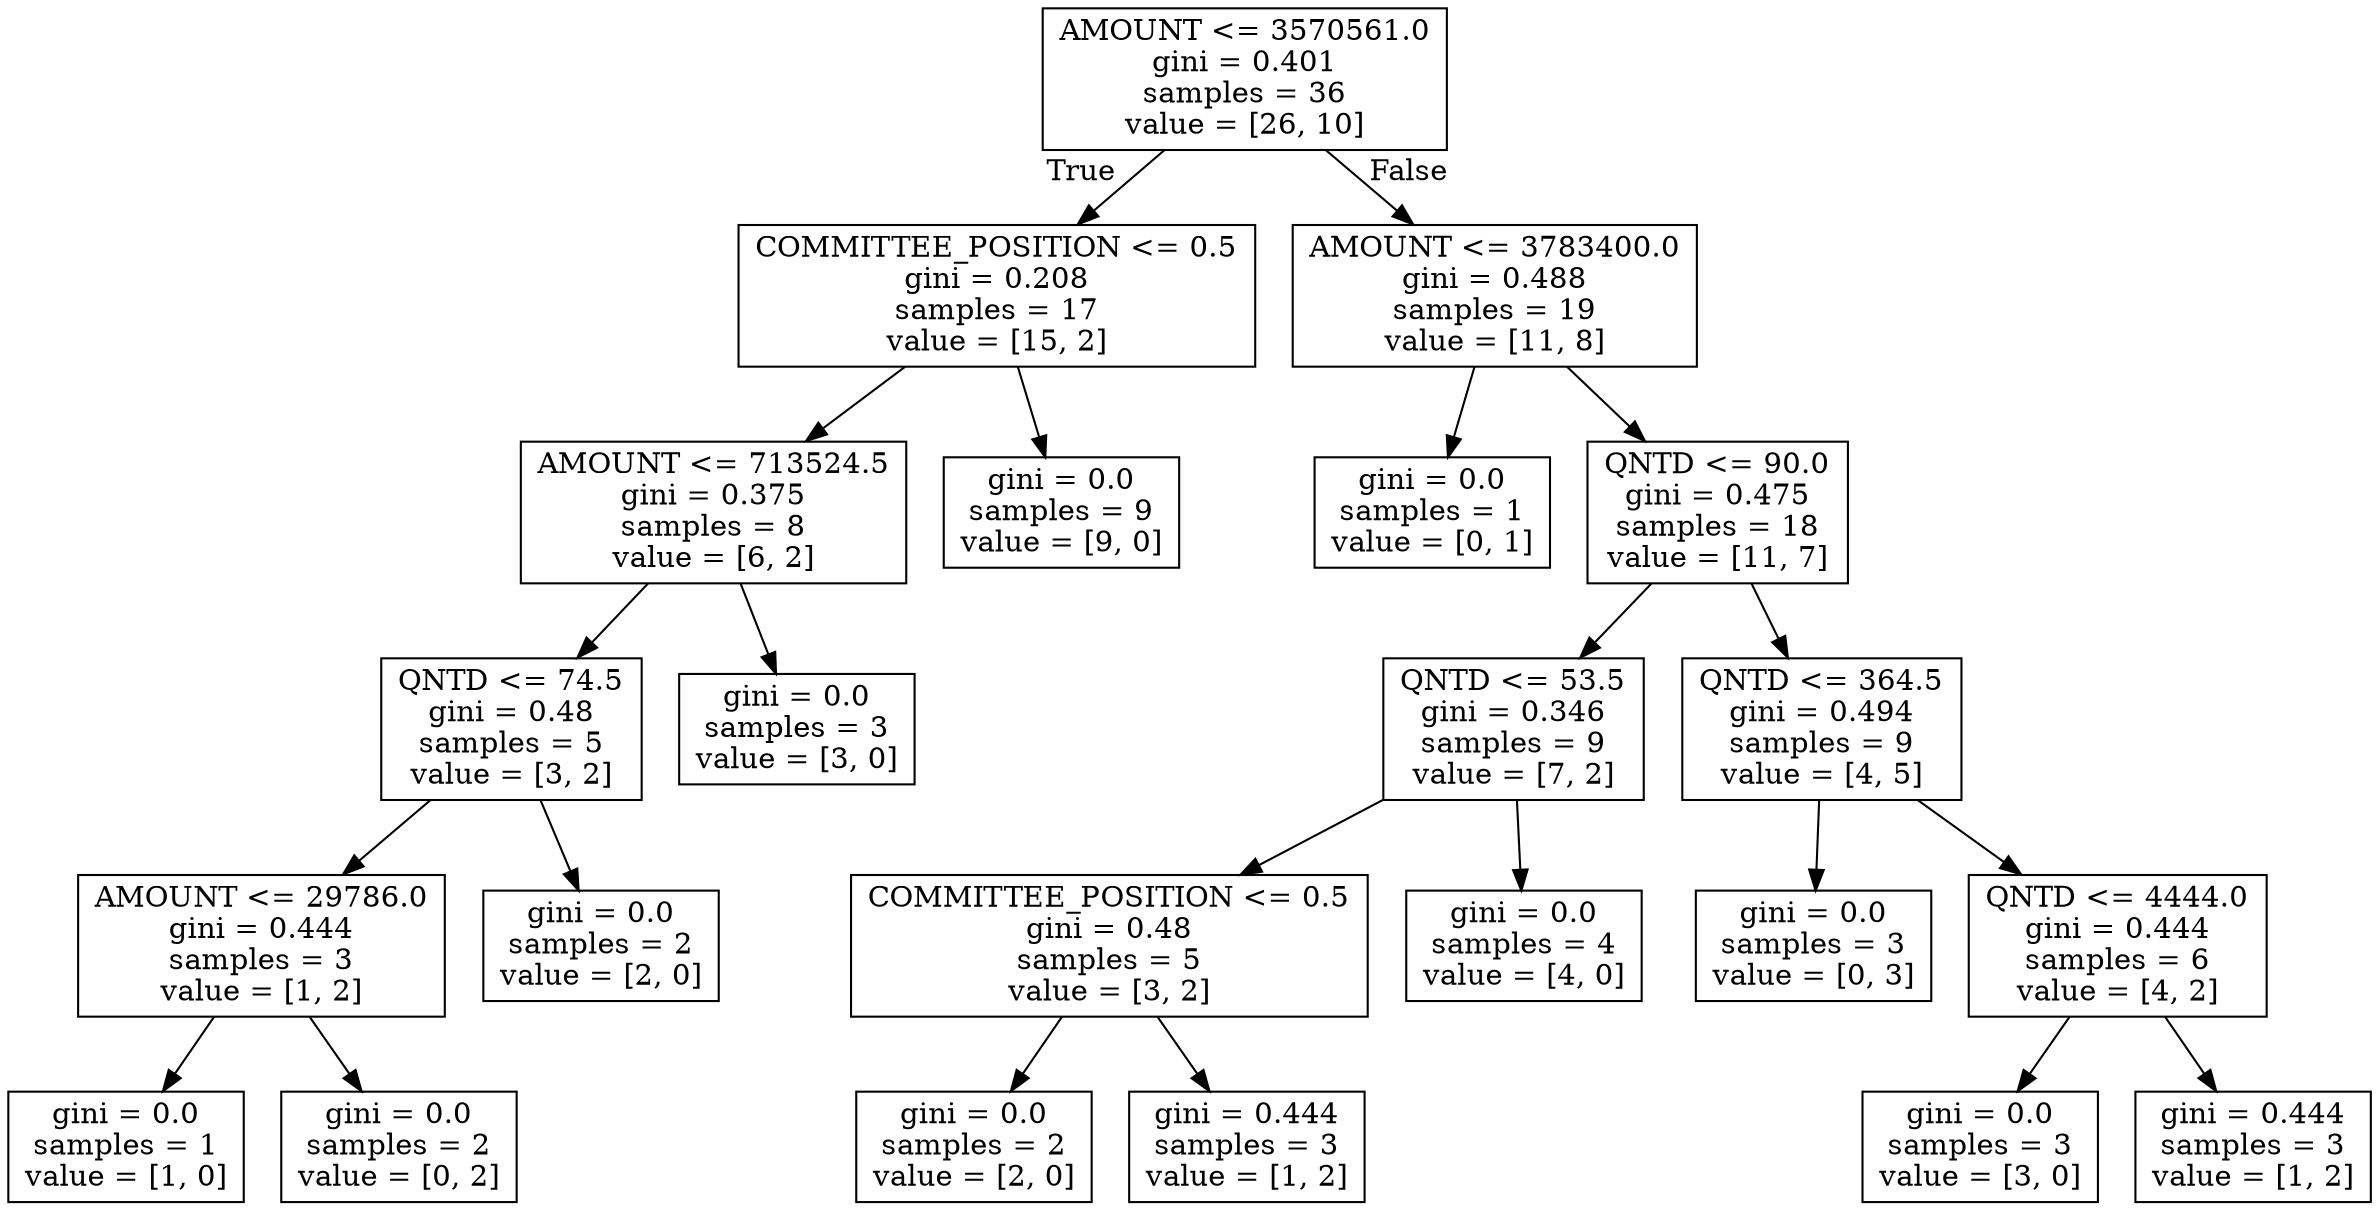 digraph Tree {
node [shape=box] ;
0 [label="AMOUNT <= 3570561.0\ngini = 0.401\nsamples = 36\nvalue = [26, 10]"] ;
1 [label="COMMITTEE_POSITION <= 0.5\ngini = 0.208\nsamples = 17\nvalue = [15, 2]"] ;
0 -> 1 [labeldistance=2.5, labelangle=45, headlabel="True"] ;
2 [label="AMOUNT <= 713524.5\ngini = 0.375\nsamples = 8\nvalue = [6, 2]"] ;
1 -> 2 ;
3 [label="QNTD <= 74.5\ngini = 0.48\nsamples = 5\nvalue = [3, 2]"] ;
2 -> 3 ;
4 [label="AMOUNT <= 29786.0\ngini = 0.444\nsamples = 3\nvalue = [1, 2]"] ;
3 -> 4 ;
5 [label="gini = 0.0\nsamples = 1\nvalue = [1, 0]"] ;
4 -> 5 ;
6 [label="gini = 0.0\nsamples = 2\nvalue = [0, 2]"] ;
4 -> 6 ;
7 [label="gini = 0.0\nsamples = 2\nvalue = [2, 0]"] ;
3 -> 7 ;
8 [label="gini = 0.0\nsamples = 3\nvalue = [3, 0]"] ;
2 -> 8 ;
9 [label="gini = 0.0\nsamples = 9\nvalue = [9, 0]"] ;
1 -> 9 ;
10 [label="AMOUNT <= 3783400.0\ngini = 0.488\nsamples = 19\nvalue = [11, 8]"] ;
0 -> 10 [labeldistance=2.5, labelangle=-45, headlabel="False"] ;
11 [label="gini = 0.0\nsamples = 1\nvalue = [0, 1]"] ;
10 -> 11 ;
12 [label="QNTD <= 90.0\ngini = 0.475\nsamples = 18\nvalue = [11, 7]"] ;
10 -> 12 ;
13 [label="QNTD <= 53.5\ngini = 0.346\nsamples = 9\nvalue = [7, 2]"] ;
12 -> 13 ;
14 [label="COMMITTEE_POSITION <= 0.5\ngini = 0.48\nsamples = 5\nvalue = [3, 2]"] ;
13 -> 14 ;
15 [label="gini = 0.0\nsamples = 2\nvalue = [2, 0]"] ;
14 -> 15 ;
16 [label="gini = 0.444\nsamples = 3\nvalue = [1, 2]"] ;
14 -> 16 ;
17 [label="gini = 0.0\nsamples = 4\nvalue = [4, 0]"] ;
13 -> 17 ;
18 [label="QNTD <= 364.5\ngini = 0.494\nsamples = 9\nvalue = [4, 5]"] ;
12 -> 18 ;
19 [label="gini = 0.0\nsamples = 3\nvalue = [0, 3]"] ;
18 -> 19 ;
20 [label="QNTD <= 4444.0\ngini = 0.444\nsamples = 6\nvalue = [4, 2]"] ;
18 -> 20 ;
21 [label="gini = 0.0\nsamples = 3\nvalue = [3, 0]"] ;
20 -> 21 ;
22 [label="gini = 0.444\nsamples = 3\nvalue = [1, 2]"] ;
20 -> 22 ;
}